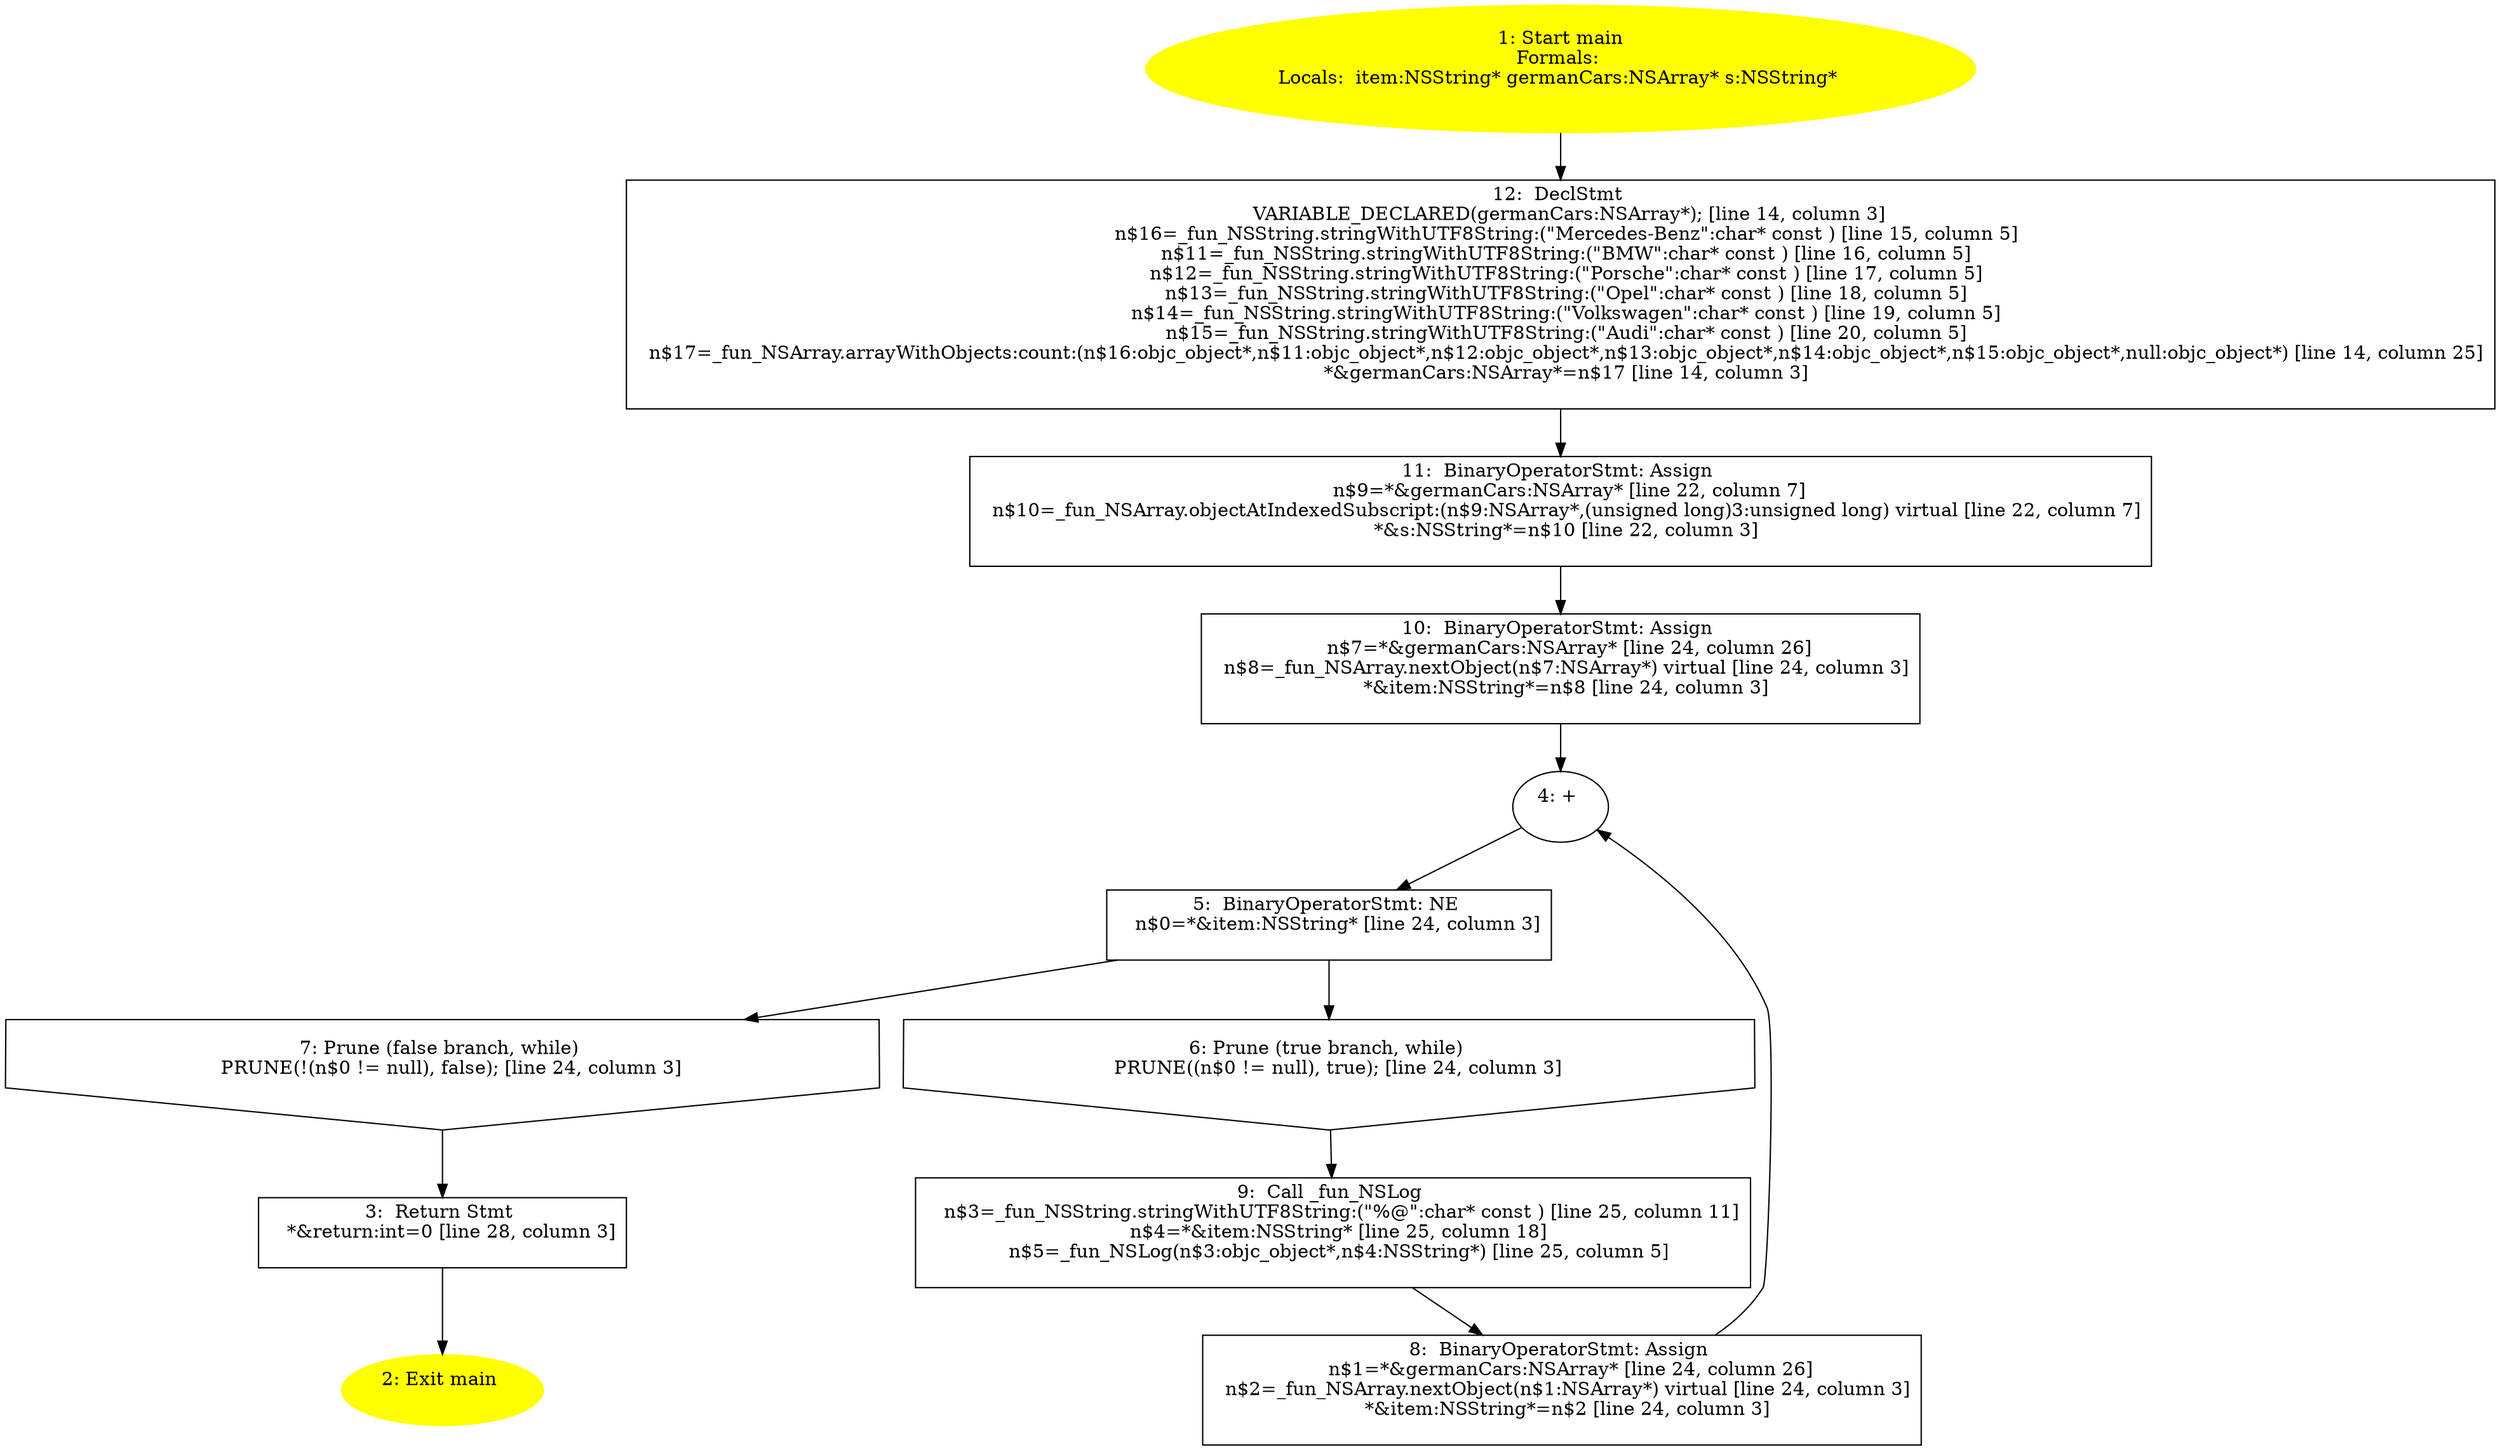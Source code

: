 /* @generated */
digraph cfg {
"main.fad58de7366495db4650cfefac2fcd61_1" [label="1: Start main\nFormals: \nLocals:  item:NSString* germanCars:NSArray* s:NSString* \n  " color=yellow style=filled]
	

	 "main.fad58de7366495db4650cfefac2fcd61_1" -> "main.fad58de7366495db4650cfefac2fcd61_12" ;
"main.fad58de7366495db4650cfefac2fcd61_2" [label="2: Exit main \n  " color=yellow style=filled]
	

"main.fad58de7366495db4650cfefac2fcd61_3" [label="3:  Return Stmt \n   *&return:int=0 [line 28, column 3]\n " shape="box"]
	

	 "main.fad58de7366495db4650cfefac2fcd61_3" -> "main.fad58de7366495db4650cfefac2fcd61_2" ;
"main.fad58de7366495db4650cfefac2fcd61_4" [label="4: + \n  " ]
	

	 "main.fad58de7366495db4650cfefac2fcd61_4" -> "main.fad58de7366495db4650cfefac2fcd61_5" ;
"main.fad58de7366495db4650cfefac2fcd61_5" [label="5:  BinaryOperatorStmt: NE \n   n$0=*&item:NSString* [line 24, column 3]\n " shape="box"]
	

	 "main.fad58de7366495db4650cfefac2fcd61_5" -> "main.fad58de7366495db4650cfefac2fcd61_6" ;
	 "main.fad58de7366495db4650cfefac2fcd61_5" -> "main.fad58de7366495db4650cfefac2fcd61_7" ;
"main.fad58de7366495db4650cfefac2fcd61_6" [label="6: Prune (true branch, while) \n   PRUNE((n$0 != null), true); [line 24, column 3]\n " shape="invhouse"]
	

	 "main.fad58de7366495db4650cfefac2fcd61_6" -> "main.fad58de7366495db4650cfefac2fcd61_9" ;
"main.fad58de7366495db4650cfefac2fcd61_7" [label="7: Prune (false branch, while) \n   PRUNE(!(n$0 != null), false); [line 24, column 3]\n " shape="invhouse"]
	

	 "main.fad58de7366495db4650cfefac2fcd61_7" -> "main.fad58de7366495db4650cfefac2fcd61_3" ;
"main.fad58de7366495db4650cfefac2fcd61_8" [label="8:  BinaryOperatorStmt: Assign \n   n$1=*&germanCars:NSArray* [line 24, column 26]\n  n$2=_fun_NSArray.nextObject(n$1:NSArray*) virtual [line 24, column 3]\n  *&item:NSString*=n$2 [line 24, column 3]\n " shape="box"]
	

	 "main.fad58de7366495db4650cfefac2fcd61_8" -> "main.fad58de7366495db4650cfefac2fcd61_4" ;
"main.fad58de7366495db4650cfefac2fcd61_9" [label="9:  Call _fun_NSLog \n   n$3=_fun_NSString.stringWithUTF8String:(\"%@\":char* const ) [line 25, column 11]\n  n$4=*&item:NSString* [line 25, column 18]\n  n$5=_fun_NSLog(n$3:objc_object*,n$4:NSString*) [line 25, column 5]\n " shape="box"]
	

	 "main.fad58de7366495db4650cfefac2fcd61_9" -> "main.fad58de7366495db4650cfefac2fcd61_8" ;
"main.fad58de7366495db4650cfefac2fcd61_10" [label="10:  BinaryOperatorStmt: Assign \n   n$7=*&germanCars:NSArray* [line 24, column 26]\n  n$8=_fun_NSArray.nextObject(n$7:NSArray*) virtual [line 24, column 3]\n  *&item:NSString*=n$8 [line 24, column 3]\n " shape="box"]
	

	 "main.fad58de7366495db4650cfefac2fcd61_10" -> "main.fad58de7366495db4650cfefac2fcd61_4" ;
"main.fad58de7366495db4650cfefac2fcd61_11" [label="11:  BinaryOperatorStmt: Assign \n   n$9=*&germanCars:NSArray* [line 22, column 7]\n  n$10=_fun_NSArray.objectAtIndexedSubscript:(n$9:NSArray*,(unsigned long)3:unsigned long) virtual [line 22, column 7]\n  *&s:NSString*=n$10 [line 22, column 3]\n " shape="box"]
	

	 "main.fad58de7366495db4650cfefac2fcd61_11" -> "main.fad58de7366495db4650cfefac2fcd61_10" ;
"main.fad58de7366495db4650cfefac2fcd61_12" [label="12:  DeclStmt \n   VARIABLE_DECLARED(germanCars:NSArray*); [line 14, column 3]\n  n$16=_fun_NSString.stringWithUTF8String:(\"Mercedes-Benz\":char* const ) [line 15, column 5]\n  n$11=_fun_NSString.stringWithUTF8String:(\"BMW\":char* const ) [line 16, column 5]\n  n$12=_fun_NSString.stringWithUTF8String:(\"Porsche\":char* const ) [line 17, column 5]\n  n$13=_fun_NSString.stringWithUTF8String:(\"Opel\":char* const ) [line 18, column 5]\n  n$14=_fun_NSString.stringWithUTF8String:(\"Volkswagen\":char* const ) [line 19, column 5]\n  n$15=_fun_NSString.stringWithUTF8String:(\"Audi\":char* const ) [line 20, column 5]\n  n$17=_fun_NSArray.arrayWithObjects:count:(n$16:objc_object*,n$11:objc_object*,n$12:objc_object*,n$13:objc_object*,n$14:objc_object*,n$15:objc_object*,null:objc_object*) [line 14, column 25]\n  *&germanCars:NSArray*=n$17 [line 14, column 3]\n " shape="box"]
	

	 "main.fad58de7366495db4650cfefac2fcd61_12" -> "main.fad58de7366495db4650cfefac2fcd61_11" ;
}
